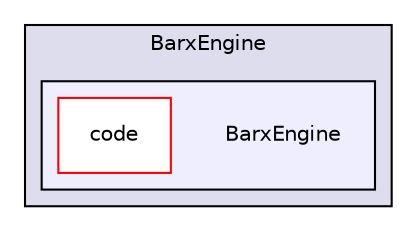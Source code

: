 digraph "D:/GitHub/BarxEngine/BarxEngine" {
  compound=true
  node [ fontsize="10", fontname="Helvetica"];
  edge [ labelfontsize="10", labelfontname="Helvetica"];
  subgraph clusterdir_d3fff91c9b81cf8ed549db0910754548 {
    graph [ bgcolor="#ddddee", pencolor="black", label="BarxEngine" fontname="Helvetica", fontsize="10", URL="dir_d3fff91c9b81cf8ed549db0910754548.html"]
  subgraph clusterdir_862526342d1f840f40def6ee2bea41ac {
    graph [ bgcolor="#eeeeff", pencolor="black", label="" URL="dir_862526342d1f840f40def6ee2bea41ac.html"];
    dir_862526342d1f840f40def6ee2bea41ac [shape=plaintext label="BarxEngine"];
    dir_1f2abc3357d69311c0f351712db0783f [shape=box label="code" color="red" fillcolor="white" style="filled" URL="dir_1f2abc3357d69311c0f351712db0783f.html"];
  }
  }
}
